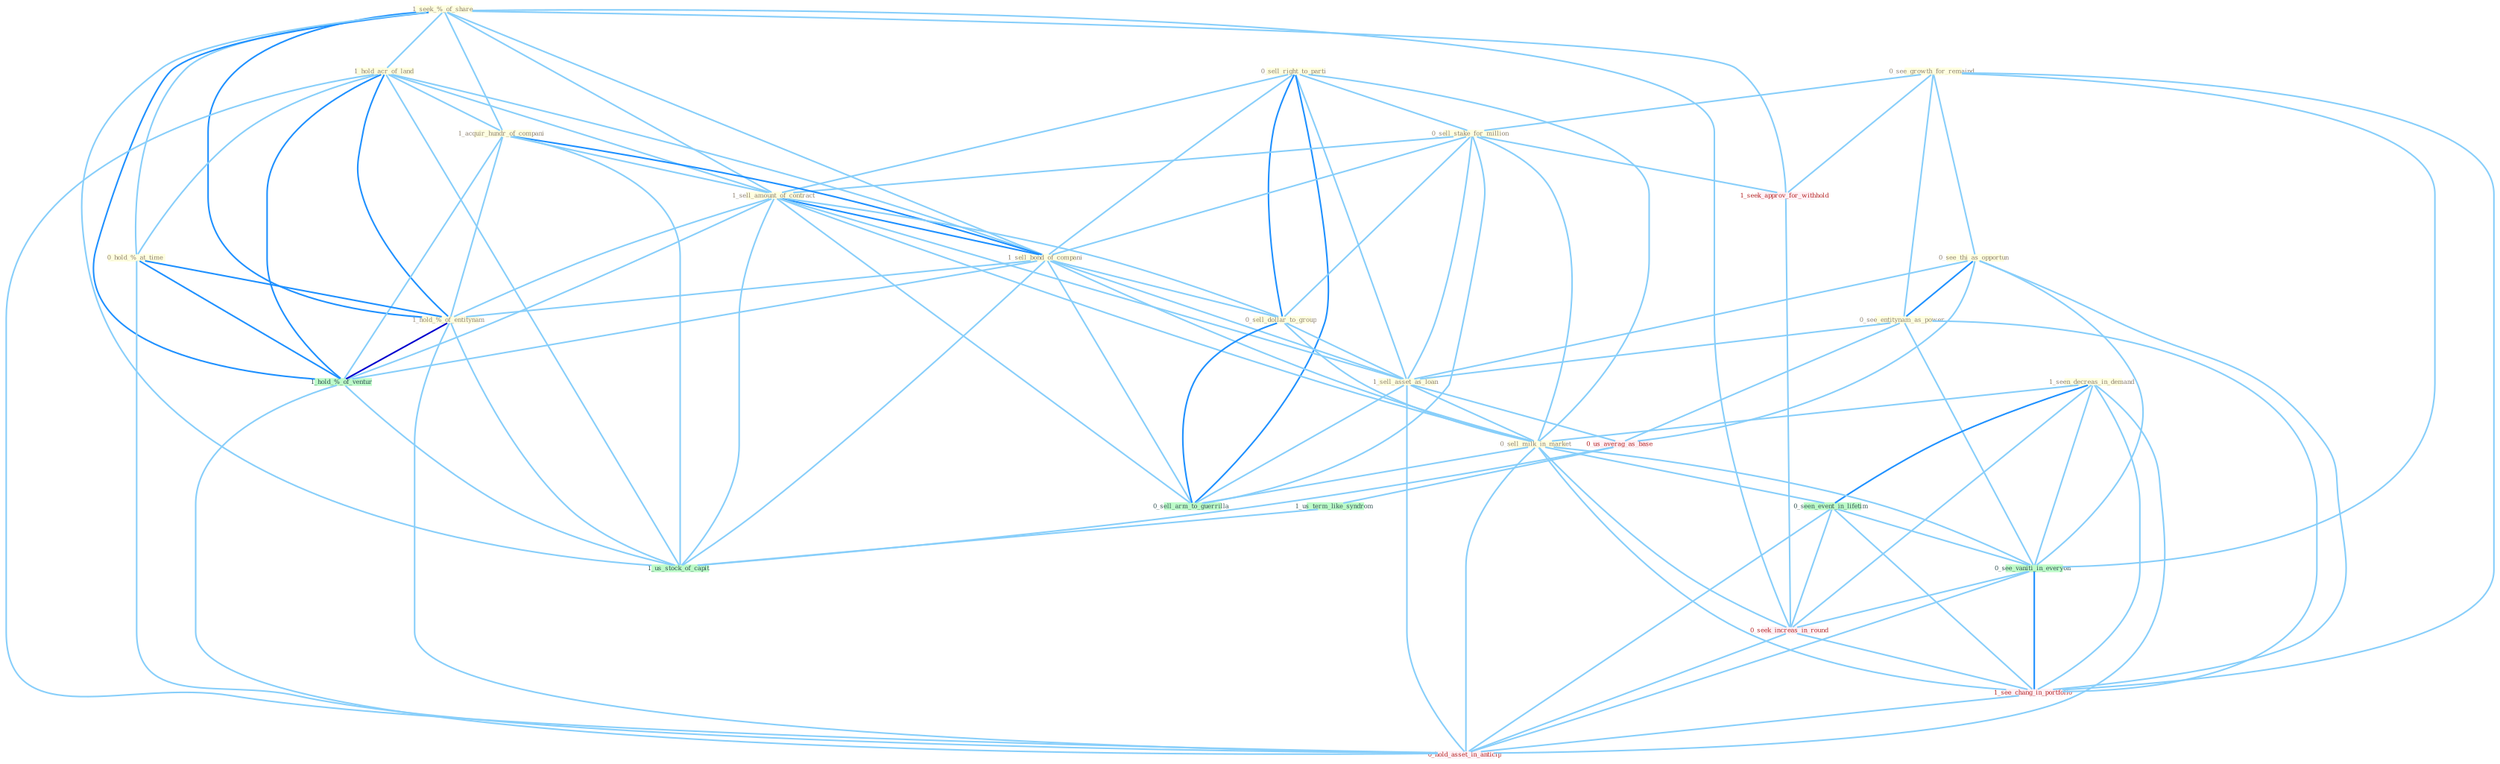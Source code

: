 Graph G{ 
    node
    [shape=polygon,style=filled,width=.5,height=.06,color="#BDFCC9",fixedsize=true,fontsize=4,
    fontcolor="#2f4f4f"];
    {node
    [color="#ffffe0", fontcolor="#8b7d6b"] "0_see_growth_for_remaind " "1_seek_%_of_share " "0_sell_right_to_parti " "1_hold_acr_of_land " "0_sell_stake_for_million " "1_acquir_hundr_of_compani " "1_sell_amount_of_contract " "0_hold_%_at_time " "0_see_thi_as_opportun " "0_see_entitynam_as_power " "1_sell_bond_of_compani " "0_sell_dollar_to_group " "1_sell_asset_as_loan " "1_seen_decreas_in_demand " "1_hold_%_of_entitynam " "0_sell_milk_in_market "}
{node [color="#fff0f5", fontcolor="#b22222"] "0_us_averag_as_base " "1_seek_approv_for_withhold " "0_seek_increas_in_round " "1_see_chang_in_portfolio " "0_hold_asset_in_anticip "}
edge [color="#B0E2FF"];

	"0_see_growth_for_remaind " -- "0_sell_stake_for_million " [w="1", color="#87cefa" ];
	"0_see_growth_for_remaind " -- "0_see_thi_as_opportun " [w="1", color="#87cefa" ];
	"0_see_growth_for_remaind " -- "0_see_entitynam_as_power " [w="1", color="#87cefa" ];
	"0_see_growth_for_remaind " -- "1_seek_approv_for_withhold " [w="1", color="#87cefa" ];
	"0_see_growth_for_remaind " -- "0_see_vaniti_in_everyon " [w="1", color="#87cefa" ];
	"0_see_growth_for_remaind " -- "1_see_chang_in_portfolio " [w="1", color="#87cefa" ];
	"1_seek_%_of_share " -- "1_hold_acr_of_land " [w="1", color="#87cefa" ];
	"1_seek_%_of_share " -- "1_acquir_hundr_of_compani " [w="1", color="#87cefa" ];
	"1_seek_%_of_share " -- "1_sell_amount_of_contract " [w="1", color="#87cefa" ];
	"1_seek_%_of_share " -- "0_hold_%_at_time " [w="1", color="#87cefa" ];
	"1_seek_%_of_share " -- "1_sell_bond_of_compani " [w="1", color="#87cefa" ];
	"1_seek_%_of_share " -- "1_hold_%_of_entitynam " [w="2", color="#1e90ff" , len=0.8];
	"1_seek_%_of_share " -- "1_seek_approv_for_withhold " [w="1", color="#87cefa" ];
	"1_seek_%_of_share " -- "1_hold_%_of_ventur " [w="2", color="#1e90ff" , len=0.8];
	"1_seek_%_of_share " -- "0_seek_increas_in_round " [w="1", color="#87cefa" ];
	"1_seek_%_of_share " -- "1_us_stock_of_capit " [w="1", color="#87cefa" ];
	"0_sell_right_to_parti " -- "0_sell_stake_for_million " [w="1", color="#87cefa" ];
	"0_sell_right_to_parti " -- "1_sell_amount_of_contract " [w="1", color="#87cefa" ];
	"0_sell_right_to_parti " -- "1_sell_bond_of_compani " [w="1", color="#87cefa" ];
	"0_sell_right_to_parti " -- "0_sell_dollar_to_group " [w="2", color="#1e90ff" , len=0.8];
	"0_sell_right_to_parti " -- "1_sell_asset_as_loan " [w="1", color="#87cefa" ];
	"0_sell_right_to_parti " -- "0_sell_milk_in_market " [w="1", color="#87cefa" ];
	"0_sell_right_to_parti " -- "0_sell_arm_to_guerrilla " [w="2", color="#1e90ff" , len=0.8];
	"1_hold_acr_of_land " -- "1_acquir_hundr_of_compani " [w="1", color="#87cefa" ];
	"1_hold_acr_of_land " -- "1_sell_amount_of_contract " [w="1", color="#87cefa" ];
	"1_hold_acr_of_land " -- "0_hold_%_at_time " [w="1", color="#87cefa" ];
	"1_hold_acr_of_land " -- "1_sell_bond_of_compani " [w="1", color="#87cefa" ];
	"1_hold_acr_of_land " -- "1_hold_%_of_entitynam " [w="2", color="#1e90ff" , len=0.8];
	"1_hold_acr_of_land " -- "1_hold_%_of_ventur " [w="2", color="#1e90ff" , len=0.8];
	"1_hold_acr_of_land " -- "1_us_stock_of_capit " [w="1", color="#87cefa" ];
	"1_hold_acr_of_land " -- "0_hold_asset_in_anticip " [w="1", color="#87cefa" ];
	"0_sell_stake_for_million " -- "1_sell_amount_of_contract " [w="1", color="#87cefa" ];
	"0_sell_stake_for_million " -- "1_sell_bond_of_compani " [w="1", color="#87cefa" ];
	"0_sell_stake_for_million " -- "0_sell_dollar_to_group " [w="1", color="#87cefa" ];
	"0_sell_stake_for_million " -- "1_sell_asset_as_loan " [w="1", color="#87cefa" ];
	"0_sell_stake_for_million " -- "0_sell_milk_in_market " [w="1", color="#87cefa" ];
	"0_sell_stake_for_million " -- "1_seek_approv_for_withhold " [w="1", color="#87cefa" ];
	"0_sell_stake_for_million " -- "0_sell_arm_to_guerrilla " [w="1", color="#87cefa" ];
	"1_acquir_hundr_of_compani " -- "1_sell_amount_of_contract " [w="1", color="#87cefa" ];
	"1_acquir_hundr_of_compani " -- "1_sell_bond_of_compani " [w="2", color="#1e90ff" , len=0.8];
	"1_acquir_hundr_of_compani " -- "1_hold_%_of_entitynam " [w="1", color="#87cefa" ];
	"1_acquir_hundr_of_compani " -- "1_hold_%_of_ventur " [w="1", color="#87cefa" ];
	"1_acquir_hundr_of_compani " -- "1_us_stock_of_capit " [w="1", color="#87cefa" ];
	"1_sell_amount_of_contract " -- "1_sell_bond_of_compani " [w="2", color="#1e90ff" , len=0.8];
	"1_sell_amount_of_contract " -- "0_sell_dollar_to_group " [w="1", color="#87cefa" ];
	"1_sell_amount_of_contract " -- "1_sell_asset_as_loan " [w="1", color="#87cefa" ];
	"1_sell_amount_of_contract " -- "1_hold_%_of_entitynam " [w="1", color="#87cefa" ];
	"1_sell_amount_of_contract " -- "0_sell_milk_in_market " [w="1", color="#87cefa" ];
	"1_sell_amount_of_contract " -- "1_hold_%_of_ventur " [w="1", color="#87cefa" ];
	"1_sell_amount_of_contract " -- "0_sell_arm_to_guerrilla " [w="1", color="#87cefa" ];
	"1_sell_amount_of_contract " -- "1_us_stock_of_capit " [w="1", color="#87cefa" ];
	"0_hold_%_at_time " -- "1_hold_%_of_entitynam " [w="2", color="#1e90ff" , len=0.8];
	"0_hold_%_at_time " -- "1_hold_%_of_ventur " [w="2", color="#1e90ff" , len=0.8];
	"0_hold_%_at_time " -- "0_hold_asset_in_anticip " [w="1", color="#87cefa" ];
	"0_see_thi_as_opportun " -- "0_see_entitynam_as_power " [w="2", color="#1e90ff" , len=0.8];
	"0_see_thi_as_opportun " -- "1_sell_asset_as_loan " [w="1", color="#87cefa" ];
	"0_see_thi_as_opportun " -- "0_us_averag_as_base " [w="1", color="#87cefa" ];
	"0_see_thi_as_opportun " -- "0_see_vaniti_in_everyon " [w="1", color="#87cefa" ];
	"0_see_thi_as_opportun " -- "1_see_chang_in_portfolio " [w="1", color="#87cefa" ];
	"0_see_entitynam_as_power " -- "1_sell_asset_as_loan " [w="1", color="#87cefa" ];
	"0_see_entitynam_as_power " -- "0_us_averag_as_base " [w="1", color="#87cefa" ];
	"0_see_entitynam_as_power " -- "0_see_vaniti_in_everyon " [w="1", color="#87cefa" ];
	"0_see_entitynam_as_power " -- "1_see_chang_in_portfolio " [w="1", color="#87cefa" ];
	"1_sell_bond_of_compani " -- "0_sell_dollar_to_group " [w="1", color="#87cefa" ];
	"1_sell_bond_of_compani " -- "1_sell_asset_as_loan " [w="1", color="#87cefa" ];
	"1_sell_bond_of_compani " -- "1_hold_%_of_entitynam " [w="1", color="#87cefa" ];
	"1_sell_bond_of_compani " -- "0_sell_milk_in_market " [w="1", color="#87cefa" ];
	"1_sell_bond_of_compani " -- "1_hold_%_of_ventur " [w="1", color="#87cefa" ];
	"1_sell_bond_of_compani " -- "0_sell_arm_to_guerrilla " [w="1", color="#87cefa" ];
	"1_sell_bond_of_compani " -- "1_us_stock_of_capit " [w="1", color="#87cefa" ];
	"0_sell_dollar_to_group " -- "1_sell_asset_as_loan " [w="1", color="#87cefa" ];
	"0_sell_dollar_to_group " -- "0_sell_milk_in_market " [w="1", color="#87cefa" ];
	"0_sell_dollar_to_group " -- "0_sell_arm_to_guerrilla " [w="2", color="#1e90ff" , len=0.8];
	"1_sell_asset_as_loan " -- "0_sell_milk_in_market " [w="1", color="#87cefa" ];
	"1_sell_asset_as_loan " -- "0_us_averag_as_base " [w="1", color="#87cefa" ];
	"1_sell_asset_as_loan " -- "0_sell_arm_to_guerrilla " [w="1", color="#87cefa" ];
	"1_sell_asset_as_loan " -- "0_hold_asset_in_anticip " [w="1", color="#87cefa" ];
	"1_seen_decreas_in_demand " -- "0_sell_milk_in_market " [w="1", color="#87cefa" ];
	"1_seen_decreas_in_demand " -- "0_seen_event_in_lifetim " [w="2", color="#1e90ff" , len=0.8];
	"1_seen_decreas_in_demand " -- "0_see_vaniti_in_everyon " [w="1", color="#87cefa" ];
	"1_seen_decreas_in_demand " -- "0_seek_increas_in_round " [w="1", color="#87cefa" ];
	"1_seen_decreas_in_demand " -- "1_see_chang_in_portfolio " [w="1", color="#87cefa" ];
	"1_seen_decreas_in_demand " -- "0_hold_asset_in_anticip " [w="1", color="#87cefa" ];
	"1_hold_%_of_entitynam " -- "1_hold_%_of_ventur " [w="3", color="#0000cd" , len=0.6];
	"1_hold_%_of_entitynam " -- "1_us_stock_of_capit " [w="1", color="#87cefa" ];
	"1_hold_%_of_entitynam " -- "0_hold_asset_in_anticip " [w="1", color="#87cefa" ];
	"0_sell_milk_in_market " -- "0_seen_event_in_lifetim " [w="1", color="#87cefa" ];
	"0_sell_milk_in_market " -- "0_see_vaniti_in_everyon " [w="1", color="#87cefa" ];
	"0_sell_milk_in_market " -- "0_sell_arm_to_guerrilla " [w="1", color="#87cefa" ];
	"0_sell_milk_in_market " -- "0_seek_increas_in_round " [w="1", color="#87cefa" ];
	"0_sell_milk_in_market " -- "1_see_chang_in_portfolio " [w="1", color="#87cefa" ];
	"0_sell_milk_in_market " -- "0_hold_asset_in_anticip " [w="1", color="#87cefa" ];
	"0_seen_event_in_lifetim " -- "0_see_vaniti_in_everyon " [w="1", color="#87cefa" ];
	"0_seen_event_in_lifetim " -- "0_seek_increas_in_round " [w="1", color="#87cefa" ];
	"0_seen_event_in_lifetim " -- "1_see_chang_in_portfolio " [w="1", color="#87cefa" ];
	"0_seen_event_in_lifetim " -- "0_hold_asset_in_anticip " [w="1", color="#87cefa" ];
	"0_us_averag_as_base " -- "1_us_term_like_syndrom " [w="1", color="#87cefa" ];
	"0_us_averag_as_base " -- "1_us_stock_of_capit " [w="1", color="#87cefa" ];
	"1_us_term_like_syndrom " -- "1_us_stock_of_capit " [w="1", color="#87cefa" ];
	"1_seek_approv_for_withhold " -- "0_seek_increas_in_round " [w="1", color="#87cefa" ];
	"1_hold_%_of_ventur " -- "1_us_stock_of_capit " [w="1", color="#87cefa" ];
	"1_hold_%_of_ventur " -- "0_hold_asset_in_anticip " [w="1", color="#87cefa" ];
	"0_see_vaniti_in_everyon " -- "0_seek_increas_in_round " [w="1", color="#87cefa" ];
	"0_see_vaniti_in_everyon " -- "1_see_chang_in_portfolio " [w="2", color="#1e90ff" , len=0.8];
	"0_see_vaniti_in_everyon " -- "0_hold_asset_in_anticip " [w="1", color="#87cefa" ];
	"0_seek_increas_in_round " -- "1_see_chang_in_portfolio " [w="1", color="#87cefa" ];
	"0_seek_increas_in_round " -- "0_hold_asset_in_anticip " [w="1", color="#87cefa" ];
	"1_see_chang_in_portfolio " -- "0_hold_asset_in_anticip " [w="1", color="#87cefa" ];
}